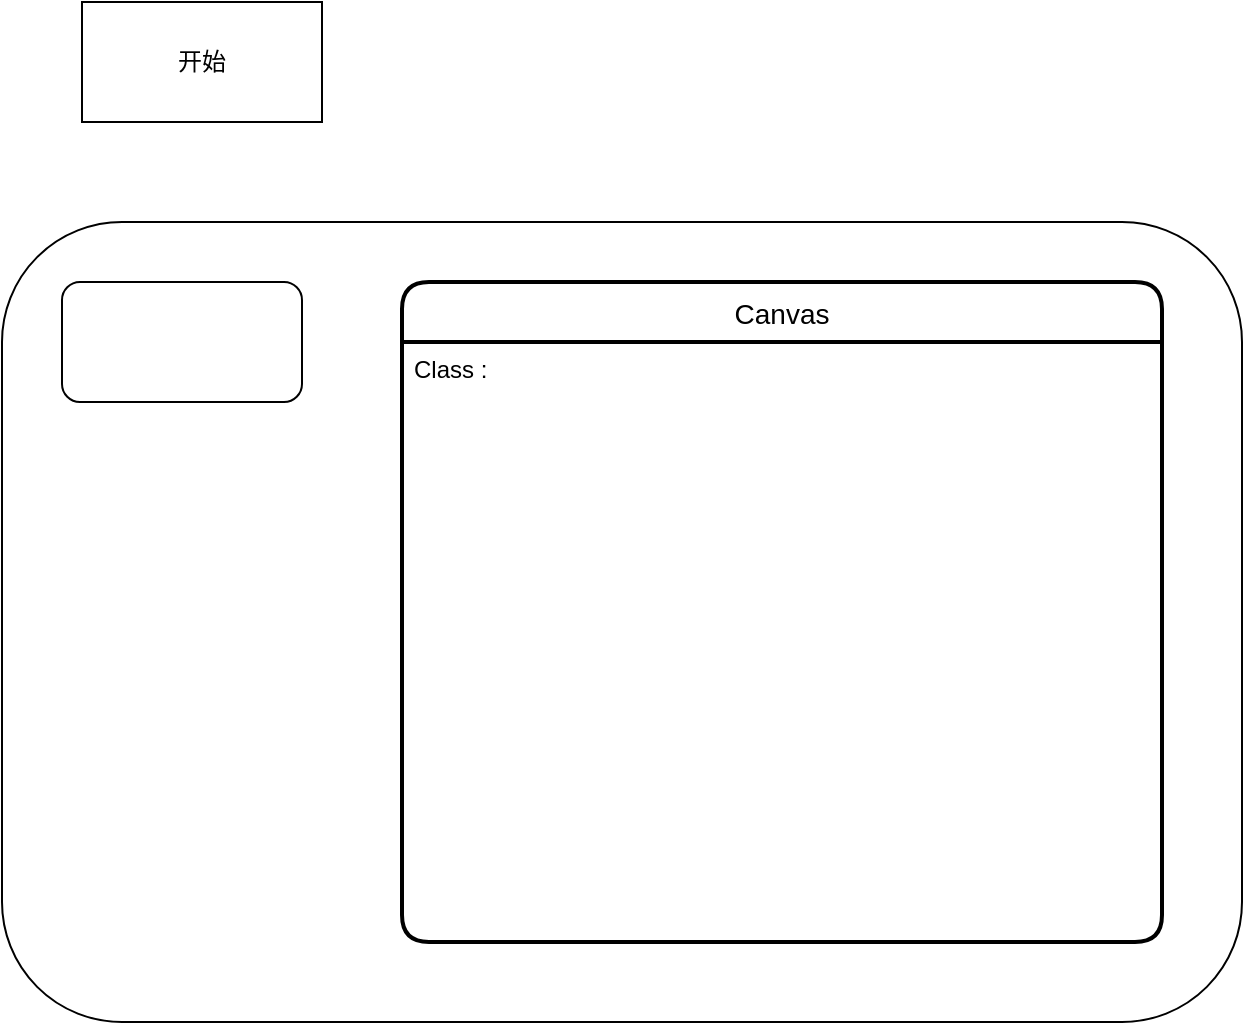 <mxfile version="13.10.4" type="github">
  <diagram name="Page-1" id="edf60f1a-56cd-e834-aa8a-f176f3a09ee4">
    <mxGraphModel dx="1422" dy="762" grid="1" gridSize="10" guides="1" tooltips="1" connect="1" arrows="1" fold="1" page="1" pageScale="1" pageWidth="2336" pageHeight="1654" background="none" math="0" shadow="0">
      <root>
        <mxCell id="0" />
        <mxCell id="1" parent="0" />
        <mxCell id="zMYwm7KoXepynzTFzxIK-1" value="开始" style="rounded=0;whiteSpace=wrap;html=1;" vertex="1" parent="1">
          <mxGeometry x="200" y="110" width="120" height="60" as="geometry" />
        </mxCell>
        <mxCell id="zMYwm7KoXepynzTFzxIK-3" value="" style="rounded=1;whiteSpace=wrap;html=1;" vertex="1" parent="1">
          <mxGeometry x="160" y="220" width="620" height="400" as="geometry" />
        </mxCell>
        <mxCell id="zMYwm7KoXepynzTFzxIK-5" value="" style="rounded=1;whiteSpace=wrap;html=1;" vertex="1" parent="1">
          <mxGeometry x="190" y="250" width="120" height="60" as="geometry" />
        </mxCell>
        <mxCell id="zMYwm7KoXepynzTFzxIK-8" value="Canvas" style="swimlane;childLayout=stackLayout;horizontal=1;startSize=30;horizontalStack=0;rounded=1;fontSize=14;fontStyle=0;strokeWidth=2;resizeParent=0;resizeLast=1;shadow=0;dashed=0;align=center;" vertex="1" parent="1">
          <mxGeometry x="360" y="250" width="380" height="330" as="geometry" />
        </mxCell>
        <mxCell id="zMYwm7KoXepynzTFzxIK-9" value="Class : " style="align=left;strokeColor=none;fillColor=none;spacingLeft=4;fontSize=12;verticalAlign=top;resizable=0;rotatable=0;part=1;" vertex="1" parent="zMYwm7KoXepynzTFzxIK-8">
          <mxGeometry y="30" width="380" height="300" as="geometry" />
        </mxCell>
      </root>
    </mxGraphModel>
  </diagram>
</mxfile>
